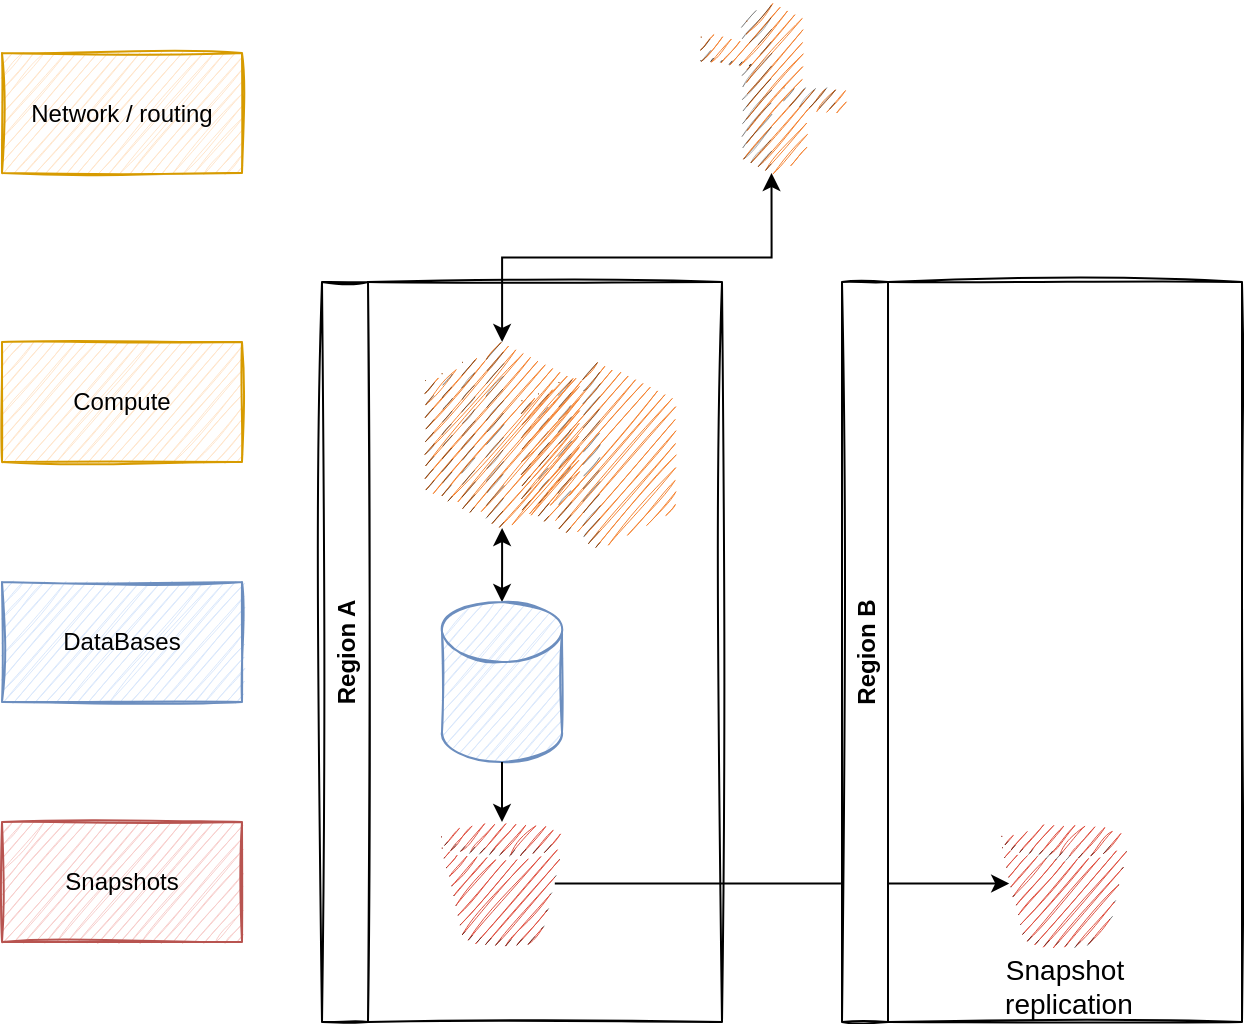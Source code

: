 <mxfile version="14.6.13" type="github">
  <diagram id="6f8bvQ2bZQIakRe9ymIn" name="Page-1">
    <mxGraphModel dx="1117" dy="1723" grid="1" gridSize="10" guides="1" tooltips="1" connect="1" arrows="1" fold="1" page="1" pageScale="1" pageWidth="850" pageHeight="1100" math="0" shadow="0">
      <root>
        <mxCell id="0" />
        <mxCell id="1" parent="0" />
        <mxCell id="_pkYCO4F-TXkArhnfCwB-7" style="edgeStyle=orthogonalEdgeStyle;rounded=0;orthogonalLoop=1;jettySize=auto;html=1;exitX=0.94;exitY=0.5;exitDx=0;exitDy=0;exitPerimeter=0;entryX=0.06;entryY=0.5;entryDx=0;entryDy=0;entryPerimeter=0;" edge="1" parent="1" source="_pkYCO4F-TXkArhnfCwB-1" target="_pkYCO4F-TXkArhnfCwB-2">
          <mxGeometry relative="1" as="geometry" />
        </mxCell>
        <mxCell id="_pkYCO4F-TXkArhnfCwB-9" value="&lt;font style=&quot;font-size: 14px&quot;&gt;Snapshot&lt;br&gt;&amp;nbsp;replication&lt;/font&gt;" style="edgeLabel;html=1;align=center;verticalAlign=middle;resizable=0;points=[];" vertex="1" connectable="0" parent="_pkYCO4F-TXkArhnfCwB-7">
          <mxGeometry x="0.099" y="-4" relative="1" as="geometry">
            <mxPoint x="129" y="47" as="offset" />
          </mxGeometry>
        </mxCell>
        <mxCell id="_pkYCO4F-TXkArhnfCwB-8" value="Snapshots" style="rounded=0;whiteSpace=wrap;html=1;sketch=1;fillColor=#f8cecc;strokeColor=#b85450;" vertex="1" parent="1">
          <mxGeometry x="80" y="260" width="120" height="60" as="geometry" />
        </mxCell>
        <mxCell id="_pkYCO4F-TXkArhnfCwB-13" value="DataBases" style="rounded=0;whiteSpace=wrap;html=1;sketch=1;fillColor=#dae8fc;strokeColor=#6c8ebf;" vertex="1" parent="1">
          <mxGeometry x="80" y="140" width="120" height="60" as="geometry" />
        </mxCell>
        <mxCell id="_pkYCO4F-TXkArhnfCwB-14" value="Compute" style="rounded=0;whiteSpace=wrap;html=1;sketch=1;fillColor=#ffe6cc;strokeColor=#d79b00;" vertex="1" parent="1">
          <mxGeometry x="80" y="20" width="120" height="60" as="geometry" />
        </mxCell>
        <mxCell id="_pkYCO4F-TXkArhnfCwB-17" style="edgeStyle=orthogonalEdgeStyle;rounded=0;orthogonalLoop=1;jettySize=auto;html=1;startArrow=classic;startFill=1;" edge="1" parent="1" source="_pkYCO4F-TXkArhnfCwB-24" target="_pkYCO4F-TXkArhnfCwB-3">
          <mxGeometry relative="1" as="geometry">
            <mxPoint x="290" y="110" as="sourcePoint" />
          </mxGeometry>
        </mxCell>
        <mxCell id="_pkYCO4F-TXkArhnfCwB-15" value="" style="outlineConnect=0;dashed=0;verticalLabelPosition=bottom;verticalAlign=top;align=center;html=1;shape=mxgraph.aws3.ec2;fillColor=#F58534;gradientColor=none;sketch=1;" vertex="1" parent="1">
          <mxGeometry x="340" y="30" width="76.5" height="93" as="geometry" />
        </mxCell>
        <mxCell id="_pkYCO4F-TXkArhnfCwB-19" value="Region A" style="swimlane;horizontal=0;sketch=1;" vertex="1" parent="1">
          <mxGeometry x="240" y="-10" width="200" height="370" as="geometry" />
        </mxCell>
        <mxCell id="_pkYCO4F-TXkArhnfCwB-3" value="" style="shape=cylinder3;whiteSpace=wrap;html=1;boundedLbl=1;backgroundOutline=1;size=15;sketch=1;fillColor=#dae8fc;strokeColor=#6c8ebf;" vertex="1" parent="_pkYCO4F-TXkArhnfCwB-19">
          <mxGeometry x="60" y="160" width="60" height="80" as="geometry" />
        </mxCell>
        <mxCell id="_pkYCO4F-TXkArhnfCwB-1" value="" style="outlineConnect=0;dashed=0;verticalLabelPosition=bottom;verticalAlign=top;align=center;html=1;shape=mxgraph.aws3.bucket;fillColor=#E05243;gradientColor=none;sketch=1;" vertex="1" parent="_pkYCO4F-TXkArhnfCwB-19">
          <mxGeometry x="60" y="270" width="60" height="61.5" as="geometry" />
        </mxCell>
        <mxCell id="_pkYCO4F-TXkArhnfCwB-6" style="edgeStyle=orthogonalEdgeStyle;rounded=0;orthogonalLoop=1;jettySize=auto;html=1;exitX=0.5;exitY=1;exitDx=0;exitDy=0;exitPerimeter=0;entryX=0.5;entryY=0;entryDx=0;entryDy=0;entryPerimeter=0;" edge="1" parent="_pkYCO4F-TXkArhnfCwB-19" source="_pkYCO4F-TXkArhnfCwB-3" target="_pkYCO4F-TXkArhnfCwB-1">
          <mxGeometry relative="1" as="geometry" />
        </mxCell>
        <mxCell id="_pkYCO4F-TXkArhnfCwB-20" value="Region B" style="swimlane;horizontal=0;sketch=1;glass=0;" vertex="1" parent="1">
          <mxGeometry x="500" y="-10" width="200" height="370" as="geometry" />
        </mxCell>
        <mxCell id="_pkYCO4F-TXkArhnfCwB-2" value="" style="outlineConnect=0;dashed=0;verticalLabelPosition=bottom;verticalAlign=top;align=center;html=1;shape=mxgraph.aws3.bucket;fillColor=#E05243;gradientColor=none;sketch=1;" vertex="1" parent="_pkYCO4F-TXkArhnfCwB-20">
          <mxGeometry x="80" y="270" width="60" height="61.5" as="geometry" />
        </mxCell>
        <mxCell id="_pkYCO4F-TXkArhnfCwB-23" style="edgeStyle=orthogonalEdgeStyle;rounded=0;orthogonalLoop=1;jettySize=auto;html=1;exitX=0.5;exitY=1;exitDx=0;exitDy=0;exitPerimeter=0;startArrow=classic;startFill=1;" edge="1" parent="1" source="_pkYCO4F-TXkArhnfCwB-22" target="_pkYCO4F-TXkArhnfCwB-24">
          <mxGeometry relative="1" as="geometry" />
        </mxCell>
        <mxCell id="_pkYCO4F-TXkArhnfCwB-22" value="" style="outlineConnect=0;dashed=0;verticalLabelPosition=bottom;verticalAlign=top;align=center;html=1;shape=mxgraph.aws3.route_53;fillColor=#F58536;gradientColor=none;sketch=1;" vertex="1" parent="1">
          <mxGeometry x="429.5" y="-150" width="70.5" height="85.5" as="geometry" />
        </mxCell>
        <mxCell id="_pkYCO4F-TXkArhnfCwB-24" value="" style="outlineConnect=0;dashed=0;verticalLabelPosition=bottom;verticalAlign=top;align=center;html=1;shape=mxgraph.aws3.ec2;fillColor=#F58534;gradientColor=none;sketch=1;" vertex="1" parent="1">
          <mxGeometry x="291.75" y="20" width="76.5" height="93" as="geometry" />
        </mxCell>
        <mxCell id="_pkYCO4F-TXkArhnfCwB-25" value="Network / routing" style="rounded=0;whiteSpace=wrap;html=1;sketch=1;fillColor=#ffe6cc;strokeColor=#d79b00;" vertex="1" parent="1">
          <mxGeometry x="80" y="-124.5" width="120" height="60" as="geometry" />
        </mxCell>
      </root>
    </mxGraphModel>
  </diagram>
</mxfile>
